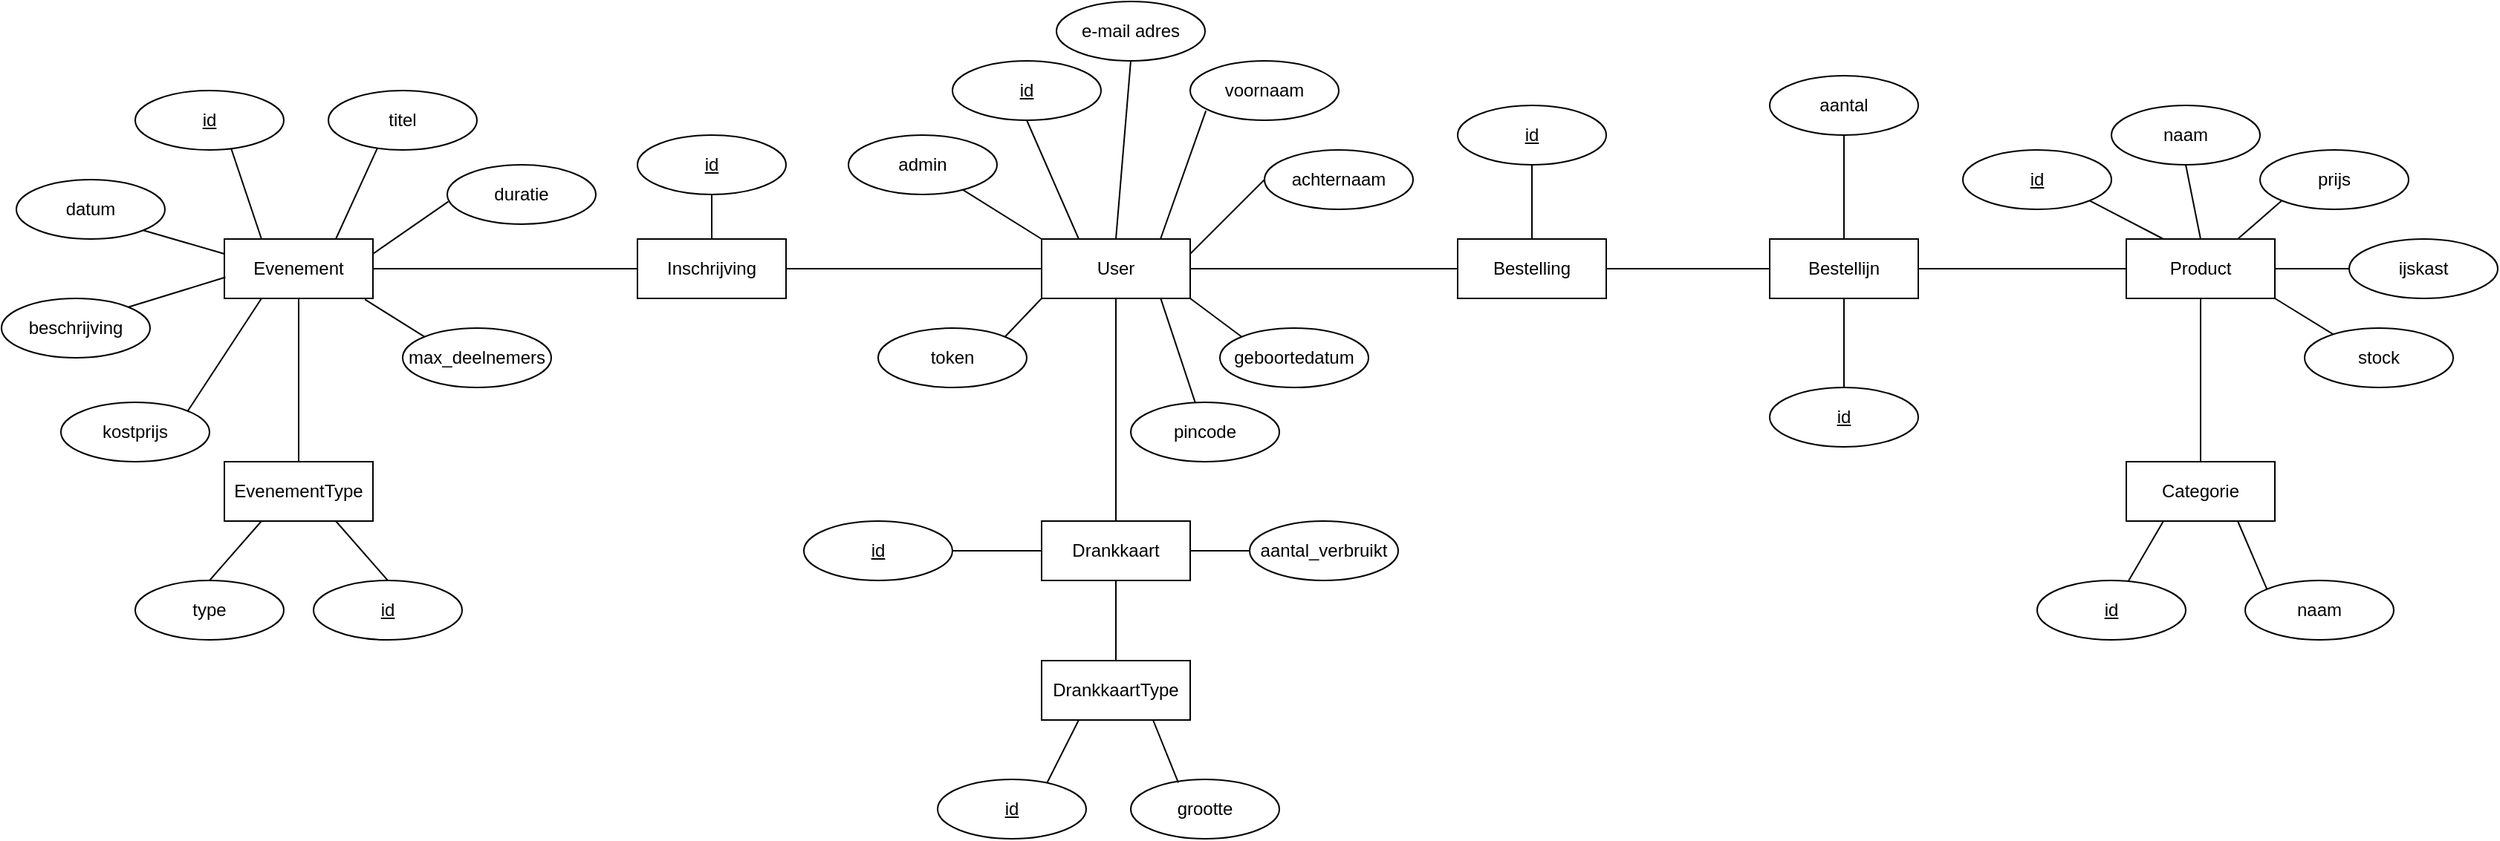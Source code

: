 <mxfile version="13.7.9" type="device"><diagram id="R2lEEEUBdFMjLlhIrx00" name="Page-1"><mxGraphModel dx="1422" dy="822" grid="1" gridSize="10" guides="1" tooltips="1" connect="1" arrows="1" fold="1" page="1" pageScale="1" pageWidth="850" pageHeight="1100" math="0" shadow="0" extFonts="Permanent Marker^https://fonts.googleapis.com/css?family=Permanent+Marker"><root><mxCell id="0"/><mxCell id="1" parent="0"/><mxCell id="EXzMceX3BMvzbaZSqiZ0-38" style="edgeStyle=none;rounded=0;orthogonalLoop=1;jettySize=auto;html=1;exitX=1;exitY=0.25;exitDx=0;exitDy=0;entryX=0.007;entryY=0.62;entryDx=0;entryDy=0;entryPerimeter=0;endArrow=none;endFill=0;" parent="1" source="EXzMceX3BMvzbaZSqiZ0-1" target="EXzMceX3BMvzbaZSqiZ0-14" edge="1"><mxGeometry relative="1" as="geometry"/></mxCell><mxCell id="EXzMceX3BMvzbaZSqiZ0-39" style="edgeStyle=none;rounded=0;orthogonalLoop=1;jettySize=auto;html=1;exitX=0.75;exitY=0;exitDx=0;exitDy=0;entryX=0.333;entryY=0.952;entryDx=0;entryDy=0;entryPerimeter=0;endArrow=none;endFill=0;" parent="1" source="EXzMceX3BMvzbaZSqiZ0-1" target="EXzMceX3BMvzbaZSqiZ0-7" edge="1"><mxGeometry relative="1" as="geometry"/></mxCell><mxCell id="EXzMceX3BMvzbaZSqiZ0-41" style="edgeStyle=none;rounded=0;orthogonalLoop=1;jettySize=auto;html=1;exitX=0.25;exitY=0;exitDx=0;exitDy=0;entryX=0.644;entryY=0.963;entryDx=0;entryDy=0;entryPerimeter=0;endArrow=none;endFill=0;" parent="1" source="EXzMceX3BMvzbaZSqiZ0-1" target="EXzMceX3BMvzbaZSqiZ0-4" edge="1"><mxGeometry relative="1" as="geometry"/></mxCell><mxCell id="EXzMceX3BMvzbaZSqiZ0-44" style="edgeStyle=none;rounded=0;orthogonalLoop=1;jettySize=auto;html=1;exitX=1;exitY=0.5;exitDx=0;exitDy=0;endArrow=none;endFill=0;entryX=0;entryY=0.5;entryDx=0;entryDy=0;" parent="1" source="EXzMceX3BMvzbaZSqiZ0-1" target="EXzMceX3BMvzbaZSqiZ0-2" edge="1"><mxGeometry relative="1" as="geometry"><mxPoint x="708" y="280" as="targetPoint"/></mxGeometry></mxCell><mxCell id="EXzMceX3BMvzbaZSqiZ0-46" style="edgeStyle=none;rounded=0;orthogonalLoop=1;jettySize=auto;html=1;exitX=0.5;exitY=1;exitDx=0;exitDy=0;entryX=0.5;entryY=0;entryDx=0;entryDy=0;endArrow=none;endFill=0;" parent="1" source="EXzMceX3BMvzbaZSqiZ0-1" target="EXzMceX3BMvzbaZSqiZ0-12" edge="1"><mxGeometry relative="1" as="geometry"/></mxCell><mxCell id="EXzMceX3BMvzbaZSqiZ0-1" value="Evenement" style="whiteSpace=wrap;html=1;align=center;" parent="1" vertex="1"><mxGeometry x="400" y="260" width="100" height="40" as="geometry"/></mxCell><mxCell id="EXzMceX3BMvzbaZSqiZ0-45" style="edgeStyle=none;rounded=0;orthogonalLoop=1;jettySize=auto;html=1;exitX=0.5;exitY=0;exitDx=0;exitDy=0;entryX=0.5;entryY=1;entryDx=0;entryDy=0;endArrow=none;endFill=0;" parent="1" source="EXzMceX3BMvzbaZSqiZ0-2" target="EXzMceX3BMvzbaZSqiZ0-5" edge="1"><mxGeometry relative="1" as="geometry"/></mxCell><mxCell id="EXzMceX3BMvzbaZSqiZ0-2" value="Inschrijving" style="whiteSpace=wrap;html=1;align=center;" parent="1" vertex="1"><mxGeometry x="678" y="260" width="100" height="40" as="geometry"/></mxCell><mxCell id="EXzMceX3BMvzbaZSqiZ0-32" style="edgeStyle=none;rounded=0;orthogonalLoop=1;jettySize=auto;html=1;exitX=0.25;exitY=0;exitDx=0;exitDy=0;entryX=0.5;entryY=1;entryDx=0;entryDy=0;endArrow=none;endFill=0;" parent="1" source="EXzMceX3BMvzbaZSqiZ0-3" target="EXzMceX3BMvzbaZSqiZ0-6" edge="1"><mxGeometry relative="1" as="geometry"/></mxCell><mxCell id="EXzMceX3BMvzbaZSqiZ0-33" style="edgeStyle=none;rounded=0;orthogonalLoop=1;jettySize=auto;html=1;exitX=0.5;exitY=0;exitDx=0;exitDy=0;entryX=0.5;entryY=1;entryDx=0;entryDy=0;endArrow=none;endFill=0;" parent="1" source="EXzMceX3BMvzbaZSqiZ0-3" target="EXzMceX3BMvzbaZSqiZ0-23" edge="1"><mxGeometry relative="1" as="geometry"/></mxCell><mxCell id="EXzMceX3BMvzbaZSqiZ0-34" style="edgeStyle=none;rounded=0;orthogonalLoop=1;jettySize=auto;html=1;entryX=0.106;entryY=0.839;entryDx=0;entryDy=0;entryPerimeter=0;endArrow=none;endFill=0;" parent="1" target="EXzMceX3BMvzbaZSqiZ0-24" edge="1"><mxGeometry relative="1" as="geometry"><mxPoint x="1030" y="260" as="sourcePoint"/></mxGeometry></mxCell><mxCell id="EXzMceX3BMvzbaZSqiZ0-35" style="edgeStyle=none;rounded=0;orthogonalLoop=1;jettySize=auto;html=1;exitX=1;exitY=0.25;exitDx=0;exitDy=0;entryX=0;entryY=0.5;entryDx=0;entryDy=0;endArrow=none;endFill=0;" parent="1" source="EXzMceX3BMvzbaZSqiZ0-3" target="EXzMceX3BMvzbaZSqiZ0-25" edge="1"><mxGeometry relative="1" as="geometry"/></mxCell><mxCell id="EXzMceX3BMvzbaZSqiZ0-37" style="edgeStyle=none;rounded=0;orthogonalLoop=1;jettySize=auto;html=1;exitX=0;exitY=0.5;exitDx=0;exitDy=0;entryX=1;entryY=0.5;entryDx=0;entryDy=0;endArrow=none;endFill=0;" parent="1" source="EXzMceX3BMvzbaZSqiZ0-3" target="EXzMceX3BMvzbaZSqiZ0-2" edge="1"><mxGeometry relative="1" as="geometry"/></mxCell><mxCell id="EXzMceX3BMvzbaZSqiZ0-53" style="edgeStyle=none;rounded=0;orthogonalLoop=1;jettySize=auto;html=1;exitX=0.8;exitY=0.989;exitDx=0;exitDy=0;endArrow=none;endFill=0;exitPerimeter=0;" parent="1" source="EXzMceX3BMvzbaZSqiZ0-3" target="EXzMceX3BMvzbaZSqiZ0-52" edge="1"><mxGeometry relative="1" as="geometry"/></mxCell><mxCell id="EXzMceX3BMvzbaZSqiZ0-66" style="edgeStyle=none;rounded=0;orthogonalLoop=1;jettySize=auto;html=1;exitX=0.5;exitY=1;exitDx=0;exitDy=0;entryX=0.5;entryY=0;entryDx=0;entryDy=0;endArrow=none;endFill=0;" parent="1" source="EXzMceX3BMvzbaZSqiZ0-3" target="EXzMceX3BMvzbaZSqiZ0-65" edge="1"><mxGeometry relative="1" as="geometry"/></mxCell><mxCell id="EXzMceX3BMvzbaZSqiZ0-122" style="edgeStyle=none;rounded=0;orthogonalLoop=1;jettySize=auto;html=1;exitX=1;exitY=0.5;exitDx=0;exitDy=0;entryX=0;entryY=0.5;entryDx=0;entryDy=0;endArrow=none;endFill=0;" parent="1" source="EXzMceX3BMvzbaZSqiZ0-3" target="EXzMceX3BMvzbaZSqiZ0-120" edge="1"><mxGeometry relative="1" as="geometry"/></mxCell><mxCell id="EXzMceX3BMvzbaZSqiZ0-3" value="User" style="whiteSpace=wrap;html=1;align=center;" parent="1" vertex="1"><mxGeometry x="950" y="260" width="100" height="40" as="geometry"/></mxCell><mxCell id="EXzMceX3BMvzbaZSqiZ0-4" value="id" style="ellipse;whiteSpace=wrap;html=1;align=center;fontStyle=4;" parent="1" vertex="1"><mxGeometry x="340" y="160" width="100" height="40" as="geometry"/></mxCell><mxCell id="EXzMceX3BMvzbaZSqiZ0-5" value="id" style="ellipse;whiteSpace=wrap;html=1;align=center;fontStyle=4;" parent="1" vertex="1"><mxGeometry x="678" y="190" width="100" height="40" as="geometry"/></mxCell><mxCell id="EXzMceX3BMvzbaZSqiZ0-6" value="id" style="ellipse;whiteSpace=wrap;html=1;align=center;fontStyle=4;" parent="1" vertex="1"><mxGeometry x="890" y="140" width="100" height="40" as="geometry"/></mxCell><mxCell id="EXzMceX3BMvzbaZSqiZ0-7" value="titel" style="ellipse;whiteSpace=wrap;html=1;align=center;" parent="1" vertex="1"><mxGeometry x="470" y="160" width="100" height="40" as="geometry"/></mxCell><mxCell id="EXzMceX3BMvzbaZSqiZ0-40" style="edgeStyle=none;rounded=0;orthogonalLoop=1;jettySize=auto;html=1;exitX=1;exitY=1;exitDx=0;exitDy=0;entryX=0;entryY=0.25;entryDx=0;entryDy=0;endArrow=none;endFill=0;" parent="1" source="EXzMceX3BMvzbaZSqiZ0-8" target="EXzMceX3BMvzbaZSqiZ0-1" edge="1"><mxGeometry relative="1" as="geometry"/></mxCell><mxCell id="EXzMceX3BMvzbaZSqiZ0-8" value="datum" style="ellipse;whiteSpace=wrap;html=1;align=center;" parent="1" vertex="1"><mxGeometry x="260" y="220" width="100" height="40" as="geometry"/></mxCell><mxCell id="EXzMceX3BMvzbaZSqiZ0-42" style="edgeStyle=none;rounded=0;orthogonalLoop=1;jettySize=auto;html=1;exitX=1;exitY=0;exitDx=0;exitDy=0;entryX=0.007;entryY=0.644;entryDx=0;entryDy=0;entryPerimeter=0;endArrow=none;endFill=0;" parent="1" source="EXzMceX3BMvzbaZSqiZ0-9" target="EXzMceX3BMvzbaZSqiZ0-1" edge="1"><mxGeometry relative="1" as="geometry"/></mxCell><mxCell id="EXzMceX3BMvzbaZSqiZ0-9" value="beschrijving" style="ellipse;whiteSpace=wrap;html=1;align=center;" parent="1" vertex="1"><mxGeometry x="250" y="300" width="100" height="40" as="geometry"/></mxCell><mxCell id="EXzMceX3BMvzbaZSqiZ0-43" style="edgeStyle=none;rounded=0;orthogonalLoop=1;jettySize=auto;html=1;exitX=1;exitY=0;exitDx=0;exitDy=0;entryX=0.25;entryY=1;entryDx=0;entryDy=0;endArrow=none;endFill=0;" parent="1" source="EXzMceX3BMvzbaZSqiZ0-10" target="EXzMceX3BMvzbaZSqiZ0-1" edge="1"><mxGeometry relative="1" as="geometry"/></mxCell><mxCell id="EXzMceX3BMvzbaZSqiZ0-10" value="kostprijs" style="ellipse;whiteSpace=wrap;html=1;align=center;" parent="1" vertex="1"><mxGeometry x="290" y="370" width="100" height="40" as="geometry"/></mxCell><mxCell id="EXzMceX3BMvzbaZSqiZ0-11" value="type" style="ellipse;whiteSpace=wrap;html=1;align=center;" parent="1" vertex="1"><mxGeometry x="340" y="490" width="100" height="40" as="geometry"/></mxCell><mxCell id="EXzMceX3BMvzbaZSqiZ0-47" style="edgeStyle=none;rounded=0;orthogonalLoop=1;jettySize=auto;html=1;exitX=0.75;exitY=1;exitDx=0;exitDy=0;entryX=0.5;entryY=0;entryDx=0;entryDy=0;endArrow=none;endFill=0;" parent="1" source="EXzMceX3BMvzbaZSqiZ0-12" target="EXzMceX3BMvzbaZSqiZ0-13" edge="1"><mxGeometry relative="1" as="geometry"/></mxCell><mxCell id="EXzMceX3BMvzbaZSqiZ0-48" style="edgeStyle=none;rounded=0;orthogonalLoop=1;jettySize=auto;html=1;exitX=0.25;exitY=1;exitDx=0;exitDy=0;entryX=0.5;entryY=0;entryDx=0;entryDy=0;endArrow=none;endFill=0;" parent="1" source="EXzMceX3BMvzbaZSqiZ0-12" target="EXzMceX3BMvzbaZSqiZ0-11" edge="1"><mxGeometry relative="1" as="geometry"/></mxCell><mxCell id="EXzMceX3BMvzbaZSqiZ0-12" value="EvenementType" style="rounded=0;whiteSpace=wrap;html=1;" parent="1" vertex="1"><mxGeometry x="400" y="410" width="100" height="40" as="geometry"/></mxCell><mxCell id="EXzMceX3BMvzbaZSqiZ0-13" value="&lt;u&gt;id&lt;/u&gt;" style="ellipse;whiteSpace=wrap;html=1;align=center;" parent="1" vertex="1"><mxGeometry x="460" y="490" width="100" height="40" as="geometry"/></mxCell><mxCell id="EXzMceX3BMvzbaZSqiZ0-14" value="duratie" style="ellipse;whiteSpace=wrap;html=1;align=center;" parent="1" vertex="1"><mxGeometry x="550" y="210" width="100" height="40" as="geometry"/></mxCell><mxCell id="EXzMceX3BMvzbaZSqiZ0-23" value="e-mail adres" style="ellipse;whiteSpace=wrap;html=1;align=center;" parent="1" vertex="1"><mxGeometry x="960" y="100" width="100" height="40" as="geometry"/></mxCell><mxCell id="EXzMceX3BMvzbaZSqiZ0-24" value="voornaam" style="ellipse;whiteSpace=wrap;html=1;align=center;" parent="1" vertex="1"><mxGeometry x="1050" y="140" width="100" height="40" as="geometry"/></mxCell><mxCell id="EXzMceX3BMvzbaZSqiZ0-25" value="achternaam" style="ellipse;whiteSpace=wrap;html=1;align=center;" parent="1" vertex="1"><mxGeometry x="1100" y="200" width="100" height="40" as="geometry"/></mxCell><mxCell id="EXzMceX3BMvzbaZSqiZ0-36" style="edgeStyle=none;rounded=0;orthogonalLoop=1;jettySize=auto;html=1;exitX=0;exitY=0;exitDx=0;exitDy=0;entryX=1;entryY=1;entryDx=0;entryDy=0;endArrow=none;endFill=0;" parent="1" source="EXzMceX3BMvzbaZSqiZ0-27" target="EXzMceX3BMvzbaZSqiZ0-3" edge="1"><mxGeometry relative="1" as="geometry"/></mxCell><mxCell id="EXzMceX3BMvzbaZSqiZ0-27" value="geboortedatum" style="ellipse;whiteSpace=wrap;html=1;align=center;" parent="1" vertex="1"><mxGeometry x="1070" y="320" width="100" height="40" as="geometry"/></mxCell><mxCell id="EXzMceX3BMvzbaZSqiZ0-31" style="rounded=0;orthogonalLoop=1;jettySize=auto;html=1;entryX=0;entryY=0;entryDx=0;entryDy=0;endArrow=none;endFill=0;" parent="1" source="EXzMceX3BMvzbaZSqiZ0-29" target="EXzMceX3BMvzbaZSqiZ0-3" edge="1"><mxGeometry relative="1" as="geometry"/></mxCell><mxCell id="EXzMceX3BMvzbaZSqiZ0-29" value="admin" style="ellipse;whiteSpace=wrap;html=1;align=center;" parent="1" vertex="1"><mxGeometry x="820" y="190" width="100" height="40" as="geometry"/></mxCell><mxCell id="EXzMceX3BMvzbaZSqiZ0-51" style="edgeStyle=none;rounded=0;orthogonalLoop=1;jettySize=auto;html=1;exitX=0;exitY=0;exitDx=0;exitDy=0;entryX=0.946;entryY=1.018;entryDx=0;entryDy=0;entryPerimeter=0;endArrow=none;endFill=0;" parent="1" source="EXzMceX3BMvzbaZSqiZ0-50" target="EXzMceX3BMvzbaZSqiZ0-1" edge="1"><mxGeometry relative="1" as="geometry"/></mxCell><mxCell id="EXzMceX3BMvzbaZSqiZ0-50" value="max_deelnemers" style="ellipse;whiteSpace=wrap;html=1;align=center;" parent="1" vertex="1"><mxGeometry x="520" y="320" width="100" height="40" as="geometry"/></mxCell><mxCell id="EXzMceX3BMvzbaZSqiZ0-52" value="pincode" style="ellipse;whiteSpace=wrap;html=1;align=center;" parent="1" vertex="1"><mxGeometry x="1010" y="370" width="100" height="40" as="geometry"/></mxCell><mxCell id="EXzMceX3BMvzbaZSqiZ0-63" style="edgeStyle=none;rounded=0;orthogonalLoop=1;jettySize=auto;html=1;exitX=1;exitY=0;exitDx=0;exitDy=0;entryX=0;entryY=1;entryDx=0;entryDy=0;endArrow=none;endFill=0;" parent="1" source="EXzMceX3BMvzbaZSqiZ0-61" target="EXzMceX3BMvzbaZSqiZ0-3" edge="1"><mxGeometry relative="1" as="geometry"/></mxCell><mxCell id="EXzMceX3BMvzbaZSqiZ0-61" value="token" style="ellipse;whiteSpace=wrap;html=1;align=center;" parent="1" vertex="1"><mxGeometry x="840" y="320" width="100" height="40" as="geometry"/></mxCell><mxCell id="EXzMceX3BMvzbaZSqiZ0-73" style="edgeStyle=none;rounded=0;orthogonalLoop=1;jettySize=auto;html=1;exitX=1;exitY=0.5;exitDx=0;exitDy=0;entryX=0;entryY=0.5;entryDx=0;entryDy=0;endArrow=none;endFill=0;" parent="1" source="EXzMceX3BMvzbaZSqiZ0-65" target="EXzMceX3BMvzbaZSqiZ0-71" edge="1"><mxGeometry relative="1" as="geometry"/></mxCell><mxCell id="EXzMceX3BMvzbaZSqiZ0-75" style="edgeStyle=none;rounded=0;orthogonalLoop=1;jettySize=auto;html=1;exitX=0.5;exitY=1;exitDx=0;exitDy=0;entryX=0.5;entryY=0;entryDx=0;entryDy=0;endArrow=none;endFill=0;" parent="1" source="EXzMceX3BMvzbaZSqiZ0-65" target="EXzMceX3BMvzbaZSqiZ0-74" edge="1"><mxGeometry relative="1" as="geometry"/></mxCell><mxCell id="EXzMceX3BMvzbaZSqiZ0-65" value="Drankkaart" style="whiteSpace=wrap;html=1;align=center;" parent="1" vertex="1"><mxGeometry x="950" y="450" width="100" height="40" as="geometry"/></mxCell><mxCell id="EXzMceX3BMvzbaZSqiZ0-68" style="edgeStyle=none;rounded=0;orthogonalLoop=1;jettySize=auto;html=1;exitX=1;exitY=0.5;exitDx=0;exitDy=0;entryX=0;entryY=0.5;entryDx=0;entryDy=0;endArrow=none;endFill=0;" parent="1" source="EXzMceX3BMvzbaZSqiZ0-67" target="EXzMceX3BMvzbaZSqiZ0-65" edge="1"><mxGeometry relative="1" as="geometry"/></mxCell><mxCell id="EXzMceX3BMvzbaZSqiZ0-67" value="id" style="ellipse;whiteSpace=wrap;html=1;align=center;fontStyle=4;" parent="1" vertex="1"><mxGeometry x="790" y="450" width="100" height="40" as="geometry"/></mxCell><mxCell id="EXzMceX3BMvzbaZSqiZ0-70" value="grootte" style="ellipse;whiteSpace=wrap;html=1;align=center;" parent="1" vertex="1"><mxGeometry x="1010" y="624" width="100" height="40" as="geometry"/></mxCell><mxCell id="EXzMceX3BMvzbaZSqiZ0-71" value="aantal_verbruikt" style="ellipse;whiteSpace=wrap;html=1;align=center;" parent="1" vertex="1"><mxGeometry x="1090" y="450" width="100" height="40" as="geometry"/></mxCell><mxCell id="EXzMceX3BMvzbaZSqiZ0-76" style="edgeStyle=none;rounded=0;orthogonalLoop=1;jettySize=auto;html=1;exitX=0.75;exitY=1;exitDx=0;exitDy=0;entryX=0.32;entryY=0.054;entryDx=0;entryDy=0;endArrow=none;endFill=0;entryPerimeter=0;" parent="1" source="EXzMceX3BMvzbaZSqiZ0-74" target="EXzMceX3BMvzbaZSqiZ0-70" edge="1"><mxGeometry relative="1" as="geometry"/></mxCell><mxCell id="EXzMceX3BMvzbaZSqiZ0-78" style="edgeStyle=none;rounded=0;orthogonalLoop=1;jettySize=auto;html=1;exitX=0.25;exitY=1;exitDx=0;exitDy=0;entryX=0.729;entryY=0.096;entryDx=0;entryDy=0;endArrow=none;endFill=0;entryPerimeter=0;" parent="1" source="EXzMceX3BMvzbaZSqiZ0-74" target="EXzMceX3BMvzbaZSqiZ0-77" edge="1"><mxGeometry relative="1" as="geometry"/></mxCell><mxCell id="EXzMceX3BMvzbaZSqiZ0-74" value="DrankkaartType" style="whiteSpace=wrap;html=1;align=center;" parent="1" vertex="1"><mxGeometry x="950" y="544" width="100" height="40" as="geometry"/></mxCell><mxCell id="EXzMceX3BMvzbaZSqiZ0-77" value="id" style="ellipse;whiteSpace=wrap;html=1;align=center;fontStyle=4;" parent="1" vertex="1"><mxGeometry x="880" y="624" width="100" height="40" as="geometry"/></mxCell><mxCell id="EXzMceX3BMvzbaZSqiZ0-85" style="edgeStyle=none;rounded=0;orthogonalLoop=1;jettySize=auto;html=1;exitX=0.5;exitY=1;exitDx=0;exitDy=0;entryX=0.5;entryY=0;entryDx=0;entryDy=0;endArrow=none;endFill=0;" parent="1" source="EXzMceX3BMvzbaZSqiZ0-79" target="EXzMceX3BMvzbaZSqiZ0-80" edge="1"><mxGeometry relative="1" as="geometry"/></mxCell><mxCell id="EXzMceX3BMvzbaZSqiZ0-107" style="edgeStyle=none;rounded=0;orthogonalLoop=1;jettySize=auto;html=1;exitX=1;exitY=0.5;exitDx=0;exitDy=0;entryX=0;entryY=0.5;entryDx=0;entryDy=0;endArrow=none;endFill=0;" parent="1" source="EXzMceX3BMvzbaZSqiZ0-79" target="EXzMceX3BMvzbaZSqiZ0-109" edge="1"><mxGeometry relative="1" as="geometry"><mxPoint x="1850" y="280" as="targetPoint"/></mxGeometry></mxCell><mxCell id="EXzMceX3BMvzbaZSqiZ0-111" style="edgeStyle=none;rounded=0;orthogonalLoop=1;jettySize=auto;html=1;exitX=1;exitY=1;exitDx=0;exitDy=0;entryX=0.211;entryY=0.132;entryDx=0;entryDy=0;entryPerimeter=0;endArrow=none;endFill=0;" parent="1" source="EXzMceX3BMvzbaZSqiZ0-79" target="EXzMceX3BMvzbaZSqiZ0-110" edge="1"><mxGeometry relative="1" as="geometry"/></mxCell><mxCell id="EXzMceX3BMvzbaZSqiZ0-79" value="Product" style="whiteSpace=wrap;html=1;align=center;" parent="1" vertex="1"><mxGeometry x="1680" y="260" width="100" height="40" as="geometry"/></mxCell><mxCell id="EXzMceX3BMvzbaZSqiZ0-83" style="edgeStyle=none;rounded=0;orthogonalLoop=1;jettySize=auto;html=1;exitX=0.25;exitY=1;exitDx=0;exitDy=0;endArrow=none;endFill=0;" parent="1" source="EXzMceX3BMvzbaZSqiZ0-80" target="EXzMceX3BMvzbaZSqiZ0-81" edge="1"><mxGeometry relative="1" as="geometry"/></mxCell><mxCell id="EXzMceX3BMvzbaZSqiZ0-84" style="edgeStyle=none;rounded=0;orthogonalLoop=1;jettySize=auto;html=1;exitX=0.75;exitY=1;exitDx=0;exitDy=0;entryX=0;entryY=0;entryDx=0;entryDy=0;endArrow=none;endFill=0;" parent="1" source="EXzMceX3BMvzbaZSqiZ0-80" target="EXzMceX3BMvzbaZSqiZ0-82" edge="1"><mxGeometry relative="1" as="geometry"/></mxCell><mxCell id="EXzMceX3BMvzbaZSqiZ0-80" value="Categorie" style="whiteSpace=wrap;html=1;align=center;" parent="1" vertex="1"><mxGeometry x="1680" y="410" width="100" height="40" as="geometry"/></mxCell><mxCell id="EXzMceX3BMvzbaZSqiZ0-81" value="id" style="ellipse;whiteSpace=wrap;html=1;align=center;fontStyle=4;" parent="1" vertex="1"><mxGeometry x="1620" y="490" width="100" height="40" as="geometry"/></mxCell><mxCell id="EXzMceX3BMvzbaZSqiZ0-82" value="naam" style="ellipse;whiteSpace=wrap;html=1;align=center;" parent="1" vertex="1"><mxGeometry x="1760" y="490" width="100" height="40" as="geometry"/></mxCell><mxCell id="EXzMceX3BMvzbaZSqiZ0-87" style="edgeStyle=none;rounded=0;orthogonalLoop=1;jettySize=auto;html=1;exitX=1;exitY=1;exitDx=0;exitDy=0;entryX=0.25;entryY=0;entryDx=0;entryDy=0;endArrow=none;endFill=0;" parent="1" source="EXzMceX3BMvzbaZSqiZ0-86" target="EXzMceX3BMvzbaZSqiZ0-79" edge="1"><mxGeometry relative="1" as="geometry"/></mxCell><mxCell id="EXzMceX3BMvzbaZSqiZ0-86" value="id" style="ellipse;whiteSpace=wrap;html=1;align=center;fontStyle=4;" parent="1" vertex="1"><mxGeometry x="1570" y="200" width="100" height="40" as="geometry"/></mxCell><mxCell id="EXzMceX3BMvzbaZSqiZ0-90" style="edgeStyle=none;rounded=0;orthogonalLoop=1;jettySize=auto;html=1;exitX=0.5;exitY=1;exitDx=0;exitDy=0;entryX=0.5;entryY=0;entryDx=0;entryDy=0;endArrow=none;endFill=0;" parent="1" source="EXzMceX3BMvzbaZSqiZ0-89" target="EXzMceX3BMvzbaZSqiZ0-79" edge="1"><mxGeometry relative="1" as="geometry"/></mxCell><mxCell id="EXzMceX3BMvzbaZSqiZ0-89" value="naam" style="ellipse;whiteSpace=wrap;html=1;align=center;" parent="1" vertex="1"><mxGeometry x="1670" y="170" width="100" height="40" as="geometry"/></mxCell><mxCell id="EXzMceX3BMvzbaZSqiZ0-92" style="edgeStyle=none;rounded=0;orthogonalLoop=1;jettySize=auto;html=1;exitX=0;exitY=1;exitDx=0;exitDy=0;entryX=0.75;entryY=0;entryDx=0;entryDy=0;endArrow=none;endFill=0;" parent="1" source="EXzMceX3BMvzbaZSqiZ0-91" target="EXzMceX3BMvzbaZSqiZ0-79" edge="1"><mxGeometry relative="1" as="geometry"/></mxCell><mxCell id="EXzMceX3BMvzbaZSqiZ0-91" value="prijs" style="ellipse;whiteSpace=wrap;html=1;align=center;" parent="1" vertex="1"><mxGeometry x="1770" y="200" width="100" height="40" as="geometry"/></mxCell><mxCell id="EXzMceX3BMvzbaZSqiZ0-109" value="ijskast" style="ellipse;whiteSpace=wrap;html=1;align=center;" parent="1" vertex="1"><mxGeometry x="1830" y="260" width="100" height="40" as="geometry"/></mxCell><mxCell id="EXzMceX3BMvzbaZSqiZ0-110" value="stock" style="ellipse;whiteSpace=wrap;html=1;align=center;" parent="1" vertex="1"><mxGeometry x="1800" y="320" width="100" height="40" as="geometry"/></mxCell><mxCell id="EXzMceX3BMvzbaZSqiZ0-123" style="edgeStyle=none;rounded=0;orthogonalLoop=1;jettySize=auto;html=1;exitX=1;exitY=0.5;exitDx=0;exitDy=0;entryX=0;entryY=0.5;entryDx=0;entryDy=0;endArrow=none;endFill=0;" parent="1" target="EXzMceX3BMvzbaZSqiZ0-121" edge="1"><mxGeometry relative="1" as="geometry"><mxPoint x="1330" y="280" as="sourcePoint"/></mxGeometry></mxCell><mxCell id="GXbs_SYi4tUQsIMLAInm-6" style="edgeStyle=none;rounded=0;orthogonalLoop=1;jettySize=auto;html=1;exitX=0.5;exitY=0;exitDx=0;exitDy=0;endArrow=none;endFill=0;" edge="1" parent="1" source="EXzMceX3BMvzbaZSqiZ0-121" target="GXbs_SYi4tUQsIMLAInm-5"><mxGeometry relative="1" as="geometry"/></mxCell><mxCell id="EXzMceX3BMvzbaZSqiZ0-120" value="Bestelling" style="whiteSpace=wrap;html=1;align=center;" parent="1" vertex="1"><mxGeometry x="1230" y="260" width="100" height="40" as="geometry"/></mxCell><mxCell id="EXzMceX3BMvzbaZSqiZ0-124" style="edgeStyle=none;rounded=0;orthogonalLoop=1;jettySize=auto;html=1;entryX=0;entryY=0.5;entryDx=0;entryDy=0;endArrow=none;endFill=0;" parent="1" source="EXzMceX3BMvzbaZSqiZ0-121" target="EXzMceX3BMvzbaZSqiZ0-79" edge="1"><mxGeometry relative="1" as="geometry"><mxPoint x="1622" y="280" as="sourcePoint"/></mxGeometry></mxCell><mxCell id="EXzMceX3BMvzbaZSqiZ0-121" value="Bestellijn" style="whiteSpace=wrap;html=1;align=center;" parent="1" vertex="1"><mxGeometry x="1440" y="260" width="100" height="40" as="geometry"/></mxCell><mxCell id="GXbs_SYi4tUQsIMLAInm-10" style="edgeStyle=none;rounded=0;orthogonalLoop=1;jettySize=auto;html=1;exitX=0.5;exitY=1;exitDx=0;exitDy=0;entryX=0.5;entryY=0;entryDx=0;entryDy=0;endArrow=none;endFill=0;" edge="1" parent="1" source="GXbs_SYi4tUQsIMLAInm-1" target="EXzMceX3BMvzbaZSqiZ0-120"><mxGeometry relative="1" as="geometry"/></mxCell><mxCell id="GXbs_SYi4tUQsIMLAInm-1" value="id" style="ellipse;whiteSpace=wrap;html=1;align=center;fontStyle=4;" vertex="1" parent="1"><mxGeometry x="1230" y="170" width="100" height="40" as="geometry"/></mxCell><mxCell id="GXbs_SYi4tUQsIMLAInm-5" value="aantal" style="ellipse;whiteSpace=wrap;html=1;align=center;" vertex="1" parent="1"><mxGeometry x="1440" y="150" width="100" height="40" as="geometry"/></mxCell><mxCell id="GXbs_SYi4tUQsIMLAInm-9" style="edgeStyle=none;rounded=0;orthogonalLoop=1;jettySize=auto;html=1;exitX=0.5;exitY=0;exitDx=0;exitDy=0;entryX=0.5;entryY=1;entryDx=0;entryDy=0;endArrow=none;endFill=0;" edge="1" parent="1" source="GXbs_SYi4tUQsIMLAInm-8" target="EXzMceX3BMvzbaZSqiZ0-121"><mxGeometry relative="1" as="geometry"/></mxCell><mxCell id="GXbs_SYi4tUQsIMLAInm-8" value="id" style="ellipse;whiteSpace=wrap;html=1;align=center;fontStyle=4;" vertex="1" parent="1"><mxGeometry x="1440" y="360" width="100" height="40" as="geometry"/></mxCell></root></mxGraphModel></diagram></mxfile>